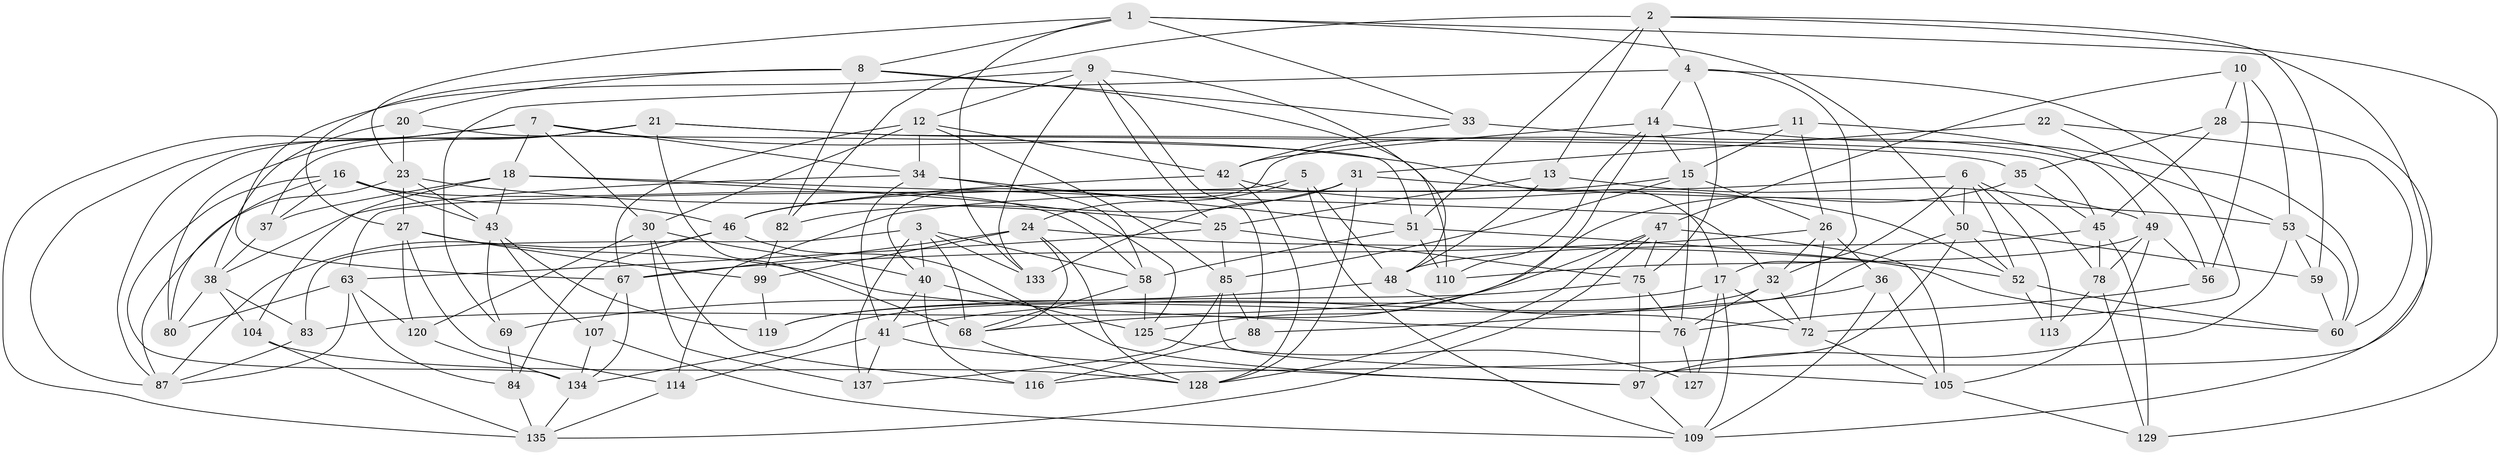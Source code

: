 // Generated by graph-tools (version 1.1) at 2025/52/02/27/25 19:52:29]
// undirected, 88 vertices, 229 edges
graph export_dot {
graph [start="1"]
  node [color=gray90,style=filled];
  1 [super="+29"];
  2 [super="+44"];
  3 [super="+70"];
  4 [super="+124"];
  5;
  6 [super="+132"];
  7 [super="+126"];
  8 [super="+61"];
  9 [super="+122"];
  10;
  11;
  12 [super="+65"];
  13;
  14 [super="+94"];
  15 [super="+103"];
  16 [super="+19"];
  17 [super="+66"];
  18 [super="+93"];
  20;
  21 [super="+91"];
  22;
  23 [super="+131"];
  24 [super="+86"];
  25 [super="+64"];
  26 [super="+121"];
  27 [super="+112"];
  28;
  30 [super="+77"];
  31 [super="+54"];
  32 [super="+118"];
  33;
  34 [super="+39"];
  35;
  36;
  37;
  38 [super="+74"];
  40 [super="+57"];
  41 [super="+101"];
  42 [super="+81"];
  43 [super="+100"];
  45 [super="+55"];
  46 [super="+73"];
  47 [super="+98"];
  48 [super="+102"];
  49 [super="+71"];
  50 [super="+92"];
  51 [super="+108"];
  52 [super="+141"];
  53 [super="+117"];
  56;
  58 [super="+111"];
  59;
  60 [super="+62"];
  63 [super="+136"];
  67 [super="+106"];
  68 [super="+142"];
  69;
  72 [super="+89"];
  75 [super="+79"];
  76 [super="+95"];
  78 [super="+90"];
  80;
  82;
  83;
  84;
  85 [super="+96"];
  87 [super="+138"];
  88;
  97 [super="+115"];
  99;
  104;
  105 [super="+140"];
  107;
  109 [super="+123"];
  110;
  113;
  114;
  116;
  119;
  120;
  125 [super="+130"];
  127;
  128 [super="+139"];
  129;
  133;
  134 [super="+143"];
  135 [super="+144"];
  137;
  1 -- 50;
  1 -- 133;
  1 -- 33;
  1 -- 8;
  1 -- 23;
  1 -- 97;
  2 -- 4;
  2 -- 82;
  2 -- 129;
  2 -- 59;
  2 -- 13;
  2 -- 51;
  3 -- 133;
  3 -- 58;
  3 -- 40;
  3 -- 137;
  3 -- 83;
  3 -- 68;
  4 -- 75;
  4 -- 69;
  4 -- 72;
  4 -- 17;
  4 -- 14;
  5 -- 48;
  5 -- 24;
  5 -- 63;
  5 -- 109;
  6 -- 78;
  6 -- 52;
  6 -- 32;
  6 -- 113;
  6 -- 114;
  6 -- 50;
  7 -- 87;
  7 -- 30;
  7 -- 135;
  7 -- 18;
  7 -- 34;
  7 -- 17;
  8 -- 82;
  8 -- 33;
  8 -- 110;
  8 -- 27;
  8 -- 20;
  9 -- 48;
  9 -- 88;
  9 -- 67;
  9 -- 12;
  9 -- 133;
  9 -- 25;
  10 -- 56;
  10 -- 28;
  10 -- 47;
  10 -- 53;
  11 -- 15;
  11 -- 26;
  11 -- 49;
  11 -- 40;
  12 -- 34;
  12 -- 67;
  12 -- 85;
  12 -- 30;
  12 -- 42;
  13 -- 49;
  13 -- 25;
  13 -- 48;
  14 -- 15;
  14 -- 110;
  14 -- 42;
  14 -- 125;
  14 -- 60;
  15 -- 46;
  15 -- 26;
  15 -- 85;
  15 -- 76;
  16 -- 46;
  16 -- 37;
  16 -- 134;
  16 -- 43;
  16 -- 58;
  16 -- 80;
  17 -- 127;
  17 -- 119;
  17 -- 72;
  17 -- 109;
  18 -- 104;
  18 -- 125;
  18 -- 43;
  18 -- 37;
  18 -- 32;
  20 -- 51;
  20 -- 38;
  20 -- 23;
  21 -- 80;
  21 -- 37;
  21 -- 45;
  21 -- 35;
  21 -- 68;
  21 -- 87;
  22 -- 56;
  22 -- 31 [weight=2];
  22 -- 60;
  23 -- 27;
  23 -- 43;
  23 -- 25;
  23 -- 87;
  24 -- 60;
  24 -- 128;
  24 -- 67;
  24 -- 99;
  24 -- 68;
  25 -- 75;
  25 -- 85;
  25 -- 63;
  26 -- 36;
  26 -- 72;
  26 -- 67;
  26 -- 32;
  27 -- 99;
  27 -- 120;
  27 -- 114;
  27 -- 76;
  28 -- 35;
  28 -- 45;
  28 -- 109;
  30 -- 120;
  30 -- 116;
  30 -- 137;
  30 -- 40;
  31 -- 82;
  31 -- 133;
  31 -- 128;
  31 -- 53;
  32 -- 76;
  32 -- 72;
  32 -- 88;
  33 -- 53;
  33 -- 42;
  34 -- 38;
  34 -- 51;
  34 -- 58;
  34 -- 41;
  35 -- 45;
  35 -- 68;
  36 -- 109;
  36 -- 105;
  36 -- 41;
  37 -- 38;
  38 -- 80;
  38 -- 104;
  38 -- 83;
  40 -- 116;
  40 -- 125;
  40 -- 41;
  41 -- 137;
  41 -- 114;
  41 -- 97;
  42 -- 46;
  42 -- 128;
  42 -- 52;
  43 -- 119;
  43 -- 107;
  43 -- 69;
  45 -- 129;
  45 -- 48;
  45 -- 78;
  46 -- 97;
  46 -- 84;
  46 -- 87;
  47 -- 83;
  47 -- 135;
  47 -- 105;
  47 -- 75;
  47 -- 128;
  48 -- 69;
  48 -- 72;
  49 -- 110;
  49 -- 56;
  49 -- 78;
  49 -- 105;
  50 -- 52;
  50 -- 116;
  50 -- 134;
  50 -- 59;
  51 -- 110;
  51 -- 52;
  51 -- 58;
  52 -- 113;
  52 -- 60;
  53 -- 97;
  53 -- 59;
  53 -- 60;
  56 -- 76;
  58 -- 125;
  58 -- 68;
  59 -- 60;
  63 -- 84;
  63 -- 80;
  63 -- 120;
  63 -- 87;
  67 -- 107;
  67 -- 134;
  68 -- 128;
  69 -- 84;
  72 -- 105;
  75 -- 119;
  75 -- 97;
  75 -- 76;
  76 -- 127;
  78 -- 129;
  78 -- 113 [weight=2];
  82 -- 99;
  83 -- 87;
  84 -- 135;
  85 -- 105;
  85 -- 137;
  85 -- 88;
  88 -- 116;
  97 -- 109;
  99 -- 119;
  104 -- 135;
  104 -- 128;
  105 -- 129;
  107 -- 134;
  107 -- 109;
  114 -- 135;
  120 -- 134;
  125 -- 127 [weight=2];
  134 -- 135;
}
